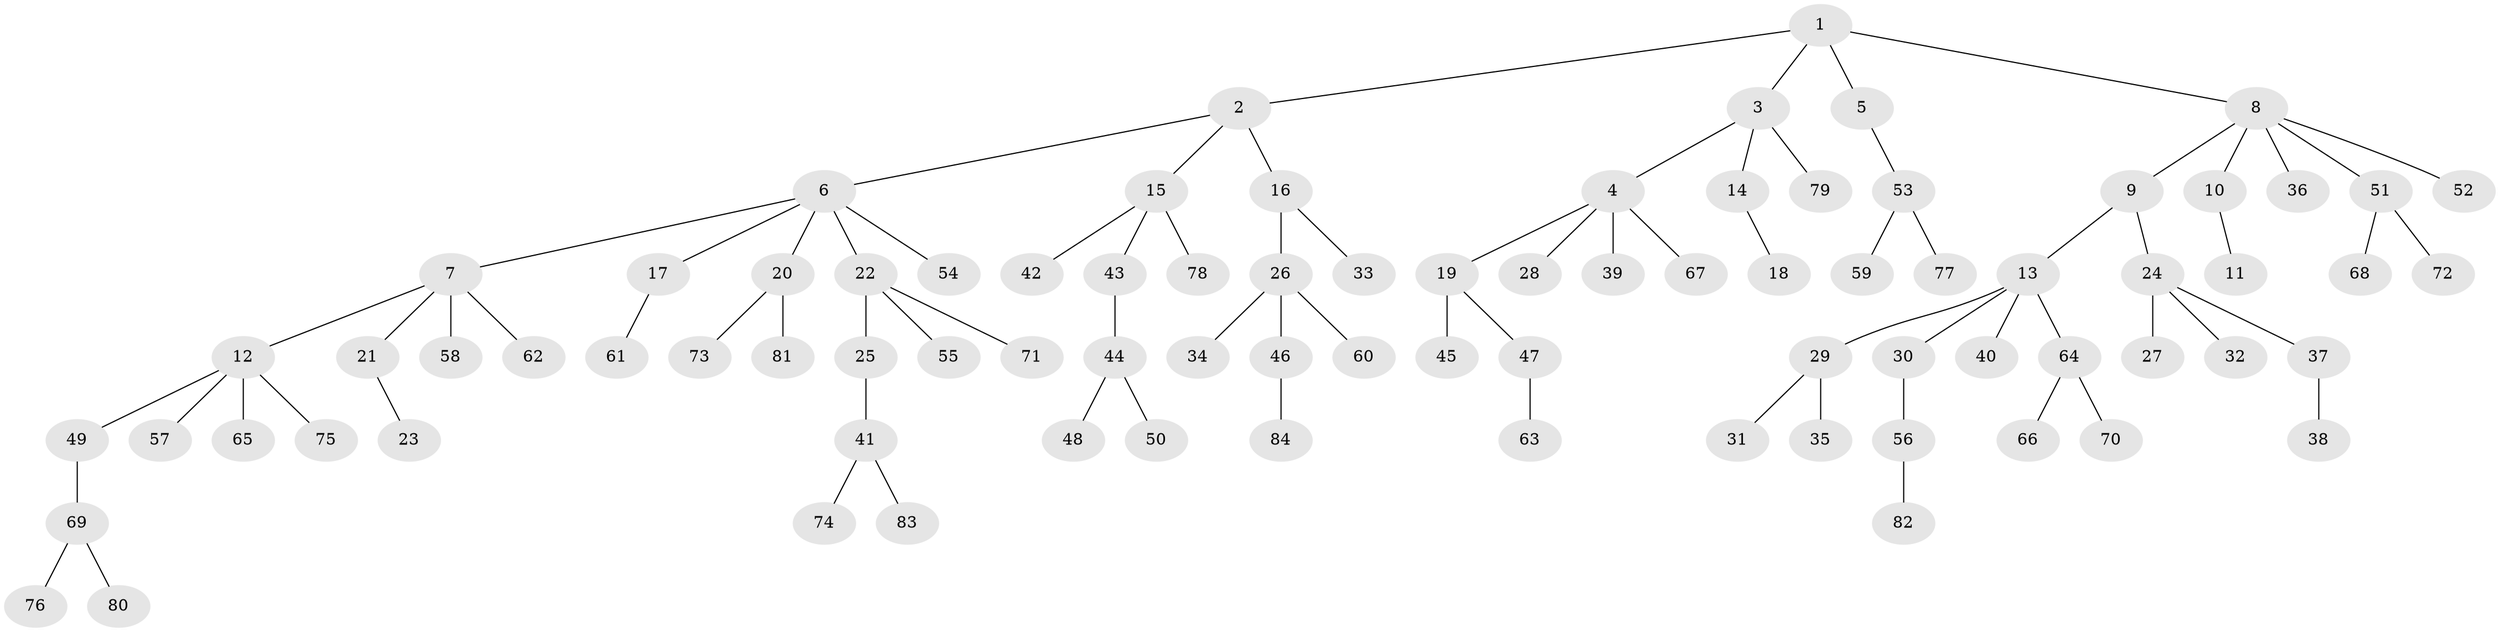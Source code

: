 // Generated by graph-tools (version 1.1) at 2025/36/03/09/25 02:36:51]
// undirected, 84 vertices, 83 edges
graph export_dot {
graph [start="1"]
  node [color=gray90,style=filled];
  1;
  2;
  3;
  4;
  5;
  6;
  7;
  8;
  9;
  10;
  11;
  12;
  13;
  14;
  15;
  16;
  17;
  18;
  19;
  20;
  21;
  22;
  23;
  24;
  25;
  26;
  27;
  28;
  29;
  30;
  31;
  32;
  33;
  34;
  35;
  36;
  37;
  38;
  39;
  40;
  41;
  42;
  43;
  44;
  45;
  46;
  47;
  48;
  49;
  50;
  51;
  52;
  53;
  54;
  55;
  56;
  57;
  58;
  59;
  60;
  61;
  62;
  63;
  64;
  65;
  66;
  67;
  68;
  69;
  70;
  71;
  72;
  73;
  74;
  75;
  76;
  77;
  78;
  79;
  80;
  81;
  82;
  83;
  84;
  1 -- 2;
  1 -- 3;
  1 -- 5;
  1 -- 8;
  2 -- 6;
  2 -- 15;
  2 -- 16;
  3 -- 4;
  3 -- 14;
  3 -- 79;
  4 -- 19;
  4 -- 28;
  4 -- 39;
  4 -- 67;
  5 -- 53;
  6 -- 7;
  6 -- 17;
  6 -- 20;
  6 -- 22;
  6 -- 54;
  7 -- 12;
  7 -- 21;
  7 -- 58;
  7 -- 62;
  8 -- 9;
  8 -- 10;
  8 -- 36;
  8 -- 51;
  8 -- 52;
  9 -- 13;
  9 -- 24;
  10 -- 11;
  12 -- 49;
  12 -- 57;
  12 -- 65;
  12 -- 75;
  13 -- 29;
  13 -- 30;
  13 -- 40;
  13 -- 64;
  14 -- 18;
  15 -- 42;
  15 -- 43;
  15 -- 78;
  16 -- 26;
  16 -- 33;
  17 -- 61;
  19 -- 45;
  19 -- 47;
  20 -- 73;
  20 -- 81;
  21 -- 23;
  22 -- 25;
  22 -- 55;
  22 -- 71;
  24 -- 27;
  24 -- 32;
  24 -- 37;
  25 -- 41;
  26 -- 34;
  26 -- 46;
  26 -- 60;
  29 -- 31;
  29 -- 35;
  30 -- 56;
  37 -- 38;
  41 -- 74;
  41 -- 83;
  43 -- 44;
  44 -- 48;
  44 -- 50;
  46 -- 84;
  47 -- 63;
  49 -- 69;
  51 -- 68;
  51 -- 72;
  53 -- 59;
  53 -- 77;
  56 -- 82;
  64 -- 66;
  64 -- 70;
  69 -- 76;
  69 -- 80;
}
